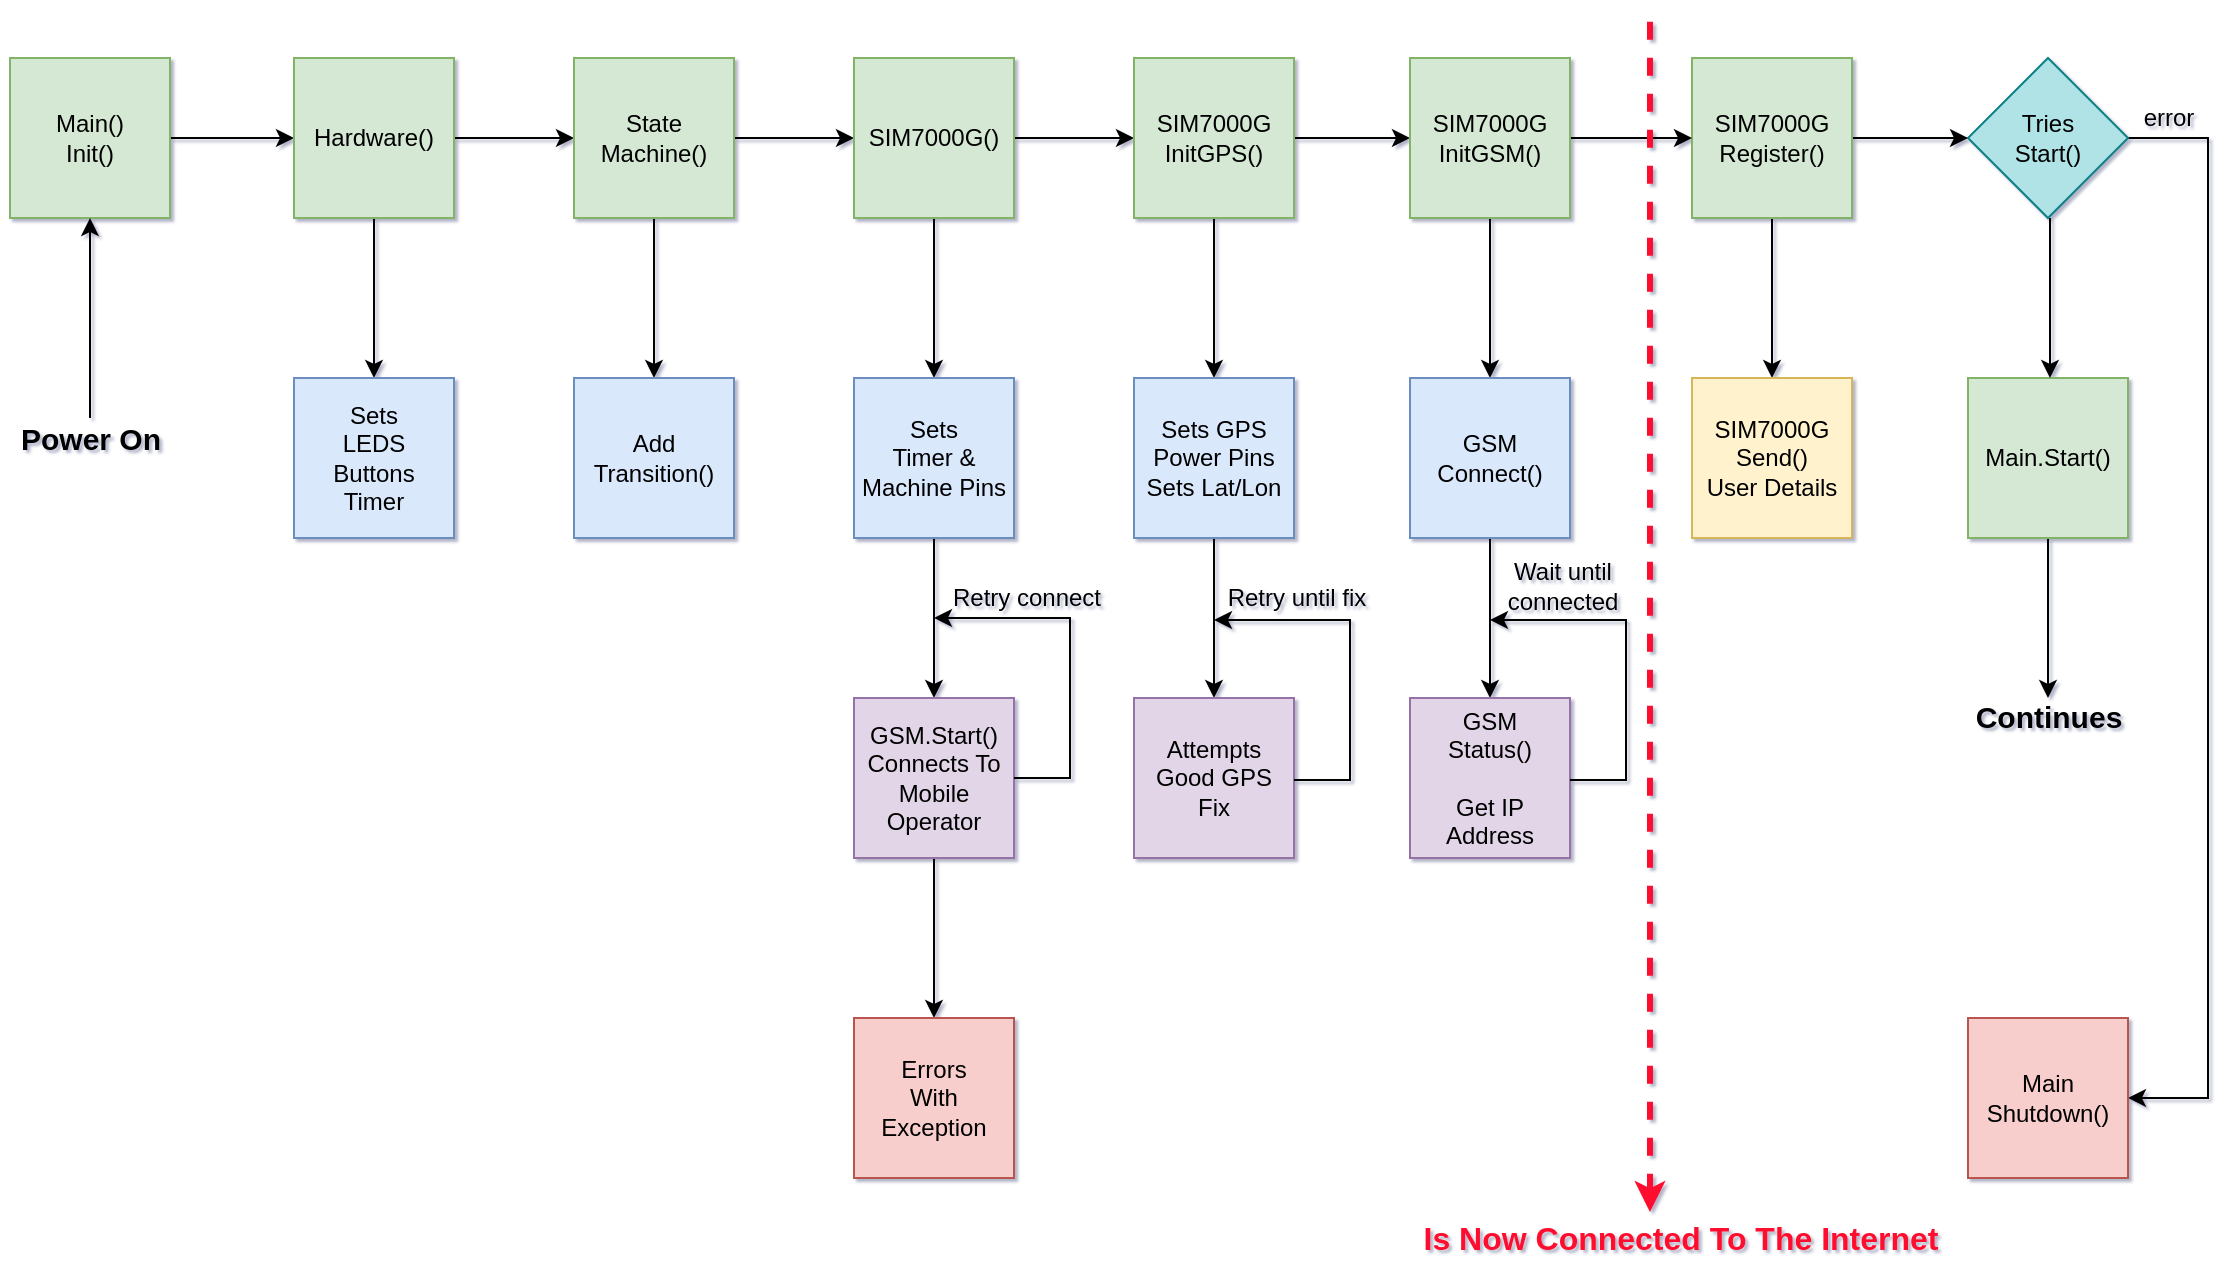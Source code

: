 <mxfile version="16.5.1" type="device"><diagram id="YP6MfUQKKnNm2DwwdcMG" name="Page-1"><mxGraphModel dx="1368" dy="878" grid="1" gridSize="10" guides="1" tooltips="1" connect="1" arrows="1" fold="1" page="1" pageScale="1" pageWidth="1169" pageHeight="827" math="0" shadow="1"><root><mxCell id="0"/><mxCell id="1" parent="0"/><mxCell id="U00drlHAvI_l8ygT_lff-9" style="edgeStyle=orthogonalEdgeStyle;rounded=0;orthogonalLoop=1;jettySize=auto;html=1;entryX=0;entryY=0.5;entryDx=0;entryDy=0;" parent="1" source="U00drlHAvI_l8ygT_lff-1" target="U00drlHAvI_l8ygT_lff-7" edge="1"><mxGeometry relative="1" as="geometry"/></mxCell><mxCell id="U00drlHAvI_l8ygT_lff-1" value="Main()&lt;br&gt;Init()" style="whiteSpace=wrap;html=1;aspect=fixed;fillColor=#d5e8d4;strokeColor=#82b366;" parent="1" vertex="1"><mxGeometry x="40" y="40" width="80" height="80" as="geometry"/></mxCell><mxCell id="U00drlHAvI_l8ygT_lff-42" style="edgeStyle=orthogonalEdgeStyle;rounded=0;orthogonalLoop=1;jettySize=auto;html=1;" parent="1" source="U00drlHAvI_l8ygT_lff-2" edge="1"><mxGeometry relative="1" as="geometry"><mxPoint x="1059" y="360" as="targetPoint"/></mxGeometry></mxCell><mxCell id="U00drlHAvI_l8ygT_lff-2" value="Main.Start()" style="whiteSpace=wrap;html=1;aspect=fixed;fillColor=#d5e8d4;strokeColor=#82b366;" parent="1" vertex="1"><mxGeometry x="1019" y="200" width="80" height="80" as="geometry"/></mxCell><mxCell id="U00drlHAvI_l8ygT_lff-4" style="edgeStyle=orthogonalEdgeStyle;rounded=0;orthogonalLoop=1;jettySize=auto;html=1;entryX=0.5;entryY=0;entryDx=0;entryDy=0;" parent="1" edge="1"><mxGeometry relative="1" as="geometry"><mxPoint x="1060" y="120" as="sourcePoint"/><mxPoint x="1060" y="200" as="targetPoint"/></mxGeometry></mxCell><mxCell id="U00drlHAvI_l8ygT_lff-35" style="edgeStyle=orthogonalEdgeStyle;rounded=0;orthogonalLoop=1;jettySize=auto;html=1;entryX=1;entryY=0.5;entryDx=0;entryDy=0;" parent="1" source="U00drlHAvI_l8ygT_lff-3" target="U00drlHAvI_l8ygT_lff-34" edge="1"><mxGeometry relative="1" as="geometry"><Array as="points"><mxPoint x="1139" y="80"/><mxPoint x="1139" y="560"/></Array></mxGeometry></mxCell><mxCell id="U00drlHAvI_l8ygT_lff-3" value="Tries&lt;br&gt;Start()" style="rhombus;whiteSpace=wrap;html=1;fillColor=#b0e3e6;strokeColor=#0e8088;" parent="1" vertex="1"><mxGeometry x="1019" y="40" width="80" height="80" as="geometry"/></mxCell><mxCell id="U00drlHAvI_l8ygT_lff-6" value="error" style="text;html=1;align=center;verticalAlign=middle;resizable=0;points=[];autosize=1;strokeColor=none;fillColor=none;" parent="1" vertex="1"><mxGeometry x="1099" y="60" width="40" height="20" as="geometry"/></mxCell><mxCell id="U00drlHAvI_l8ygT_lff-10" style="edgeStyle=orthogonalEdgeStyle;rounded=0;orthogonalLoop=1;jettySize=auto;html=1;" parent="1" source="U00drlHAvI_l8ygT_lff-7" target="U00drlHAvI_l8ygT_lff-8" edge="1"><mxGeometry relative="1" as="geometry"/></mxCell><mxCell id="U00drlHAvI_l8ygT_lff-14" style="edgeStyle=orthogonalEdgeStyle;rounded=0;orthogonalLoop=1;jettySize=auto;html=1;entryX=0;entryY=0.5;entryDx=0;entryDy=0;" parent="1" source="U00drlHAvI_l8ygT_lff-7" target="U00drlHAvI_l8ygT_lff-11" edge="1"><mxGeometry relative="1" as="geometry"/></mxCell><mxCell id="U00drlHAvI_l8ygT_lff-7" value="Hardware()" style="whiteSpace=wrap;html=1;aspect=fixed;fillColor=#d5e8d4;strokeColor=#82b366;" parent="1" vertex="1"><mxGeometry x="182" y="40" width="80" height="80" as="geometry"/></mxCell><mxCell id="U00drlHAvI_l8ygT_lff-8" value="Sets&lt;br&gt;LEDS&lt;br&gt;Buttons&lt;br&gt;Timer" style="whiteSpace=wrap;html=1;aspect=fixed;fillColor=#dae8fc;strokeColor=#6c8ebf;" parent="1" vertex="1"><mxGeometry x="182" y="200" width="80" height="80" as="geometry"/></mxCell><mxCell id="U00drlHAvI_l8ygT_lff-13" style="edgeStyle=orthogonalEdgeStyle;rounded=0;orthogonalLoop=1;jettySize=auto;html=1;entryX=0.5;entryY=0;entryDx=0;entryDy=0;" parent="1" source="U00drlHAvI_l8ygT_lff-11" target="U00drlHAvI_l8ygT_lff-12" edge="1"><mxGeometry relative="1" as="geometry"/></mxCell><mxCell id="U00drlHAvI_l8ygT_lff-16" style="edgeStyle=orthogonalEdgeStyle;rounded=0;orthogonalLoop=1;jettySize=auto;html=1;entryX=0;entryY=0.5;entryDx=0;entryDy=0;" parent="1" source="U00drlHAvI_l8ygT_lff-11" target="U00drlHAvI_l8ygT_lff-15" edge="1"><mxGeometry relative="1" as="geometry"/></mxCell><mxCell id="U00drlHAvI_l8ygT_lff-11" value="State&lt;br&gt;Machine()" style="whiteSpace=wrap;html=1;aspect=fixed;fillColor=#d5e8d4;strokeColor=#82b366;" parent="1" vertex="1"><mxGeometry x="322" y="40" width="80" height="80" as="geometry"/></mxCell><mxCell id="U00drlHAvI_l8ygT_lff-12" value="Add&lt;br&gt;Transition()" style="whiteSpace=wrap;html=1;aspect=fixed;fillColor=#dae8fc;strokeColor=#6c8ebf;" parent="1" vertex="1"><mxGeometry x="322" y="200" width="80" height="80" as="geometry"/></mxCell><mxCell id="U00drlHAvI_l8ygT_lff-24" style="edgeStyle=orthogonalEdgeStyle;rounded=0;orthogonalLoop=1;jettySize=auto;html=1;exitX=0.5;exitY=1;exitDx=0;exitDy=0;entryX=0.5;entryY=0;entryDx=0;entryDy=0;" parent="1" source="U00drlHAvI_l8ygT_lff-15" target="U00drlHAvI_l8ygT_lff-17" edge="1"><mxGeometry relative="1" as="geometry"/></mxCell><mxCell id="U00drlHAvI_l8ygT_lff-26" style="edgeStyle=orthogonalEdgeStyle;rounded=0;orthogonalLoop=1;jettySize=auto;html=1;entryX=0;entryY=0.5;entryDx=0;entryDy=0;" parent="1" source="U00drlHAvI_l8ygT_lff-15" target="U00drlHAvI_l8ygT_lff-25" edge="1"><mxGeometry relative="1" as="geometry"/></mxCell><mxCell id="U00drlHAvI_l8ygT_lff-15" value="SIM7000G()" style="whiteSpace=wrap;html=1;aspect=fixed;fillColor=#d5e8d4;strokeColor=#82b366;" parent="1" vertex="1"><mxGeometry x="462" y="40" width="80" height="80" as="geometry"/></mxCell><mxCell id="U00drlHAvI_l8ygT_lff-19" style="edgeStyle=orthogonalEdgeStyle;rounded=0;orthogonalLoop=1;jettySize=auto;html=1;entryX=0.5;entryY=0;entryDx=0;entryDy=0;" parent="1" source="U00drlHAvI_l8ygT_lff-17" target="U00drlHAvI_l8ygT_lff-18" edge="1"><mxGeometry relative="1" as="geometry"/></mxCell><mxCell id="U00drlHAvI_l8ygT_lff-17" value="Sets&lt;br&gt;Timer &amp;amp;&lt;br&gt;Machine Pins" style="whiteSpace=wrap;html=1;aspect=fixed;fillColor=#dae8fc;strokeColor=#6c8ebf;" parent="1" vertex="1"><mxGeometry x="462" y="200" width="80" height="80" as="geometry"/></mxCell><mxCell id="U00drlHAvI_l8ygT_lff-23" style="edgeStyle=orthogonalEdgeStyle;rounded=0;orthogonalLoop=1;jettySize=auto;html=1;entryX=0.5;entryY=0;entryDx=0;entryDy=0;" parent="1" source="U00drlHAvI_l8ygT_lff-18" target="U00drlHAvI_l8ygT_lff-22" edge="1"><mxGeometry relative="1" as="geometry"/></mxCell><mxCell id="U00drlHAvI_l8ygT_lff-18" value="GSM.Start()&lt;br&gt;Connects To&lt;br&gt;Mobile&lt;br&gt;Operator" style="whiteSpace=wrap;html=1;aspect=fixed;fillColor=#e1d5e7;strokeColor=#9673a6;" parent="1" vertex="1"><mxGeometry x="462" y="360" width="80" height="80" as="geometry"/></mxCell><mxCell id="U00drlHAvI_l8ygT_lff-20" value="" style="endArrow=classic;html=1;rounded=0;exitX=1;exitY=0.5;exitDx=0;exitDy=0;" parent="1" source="U00drlHAvI_l8ygT_lff-18" edge="1"><mxGeometry width="50" height="50" relative="1" as="geometry"><mxPoint x="422" y="350" as="sourcePoint"/><mxPoint x="502" y="320" as="targetPoint"/><Array as="points"><mxPoint x="570" y="400"/><mxPoint x="570" y="370"/><mxPoint x="570" y="320"/></Array></mxGeometry></mxCell><mxCell id="U00drlHAvI_l8ygT_lff-21" value="Retry connect" style="text;html=1;align=center;verticalAlign=middle;resizable=0;points=[];autosize=1;strokeColor=none;fillColor=none;" parent="1" vertex="1"><mxGeometry x="503" y="300" width="90" height="20" as="geometry"/></mxCell><mxCell id="U00drlHAvI_l8ygT_lff-22" value="Errors&lt;br&gt;With&lt;br&gt;Exception" style="whiteSpace=wrap;html=1;aspect=fixed;fillColor=#f8cecc;strokeColor=#b85450;" parent="1" vertex="1"><mxGeometry x="462" y="520" width="80" height="80" as="geometry"/></mxCell><mxCell id="U00drlHAvI_l8ygT_lff-28" style="edgeStyle=orthogonalEdgeStyle;rounded=0;orthogonalLoop=1;jettySize=auto;html=1;entryX=0.5;entryY=0;entryDx=0;entryDy=0;" parent="1" source="U00drlHAvI_l8ygT_lff-25" target="U00drlHAvI_l8ygT_lff-27" edge="1"><mxGeometry relative="1" as="geometry"/></mxCell><mxCell id="Hc01yn0TxI8XJFy_XOo_-10" value="" style="edgeStyle=orthogonalEdgeStyle;rounded=0;orthogonalLoop=1;jettySize=auto;html=1;" edge="1" parent="1" source="U00drlHAvI_l8ygT_lff-25" target="Hc01yn0TxI8XJFy_XOo_-4"><mxGeometry relative="1" as="geometry"/></mxCell><mxCell id="U00drlHAvI_l8ygT_lff-25" value="SIM7000G&lt;br&gt;InitGPS()" style="whiteSpace=wrap;html=1;aspect=fixed;fillColor=#d5e8d4;strokeColor=#82b366;" parent="1" vertex="1"><mxGeometry x="602" y="40" width="80" height="80" as="geometry"/></mxCell><mxCell id="U00drlHAvI_l8ygT_lff-37" style="edgeStyle=orthogonalEdgeStyle;rounded=0;orthogonalLoop=1;jettySize=auto;html=1;entryX=0.5;entryY=0;entryDx=0;entryDy=0;" parent="1" source="U00drlHAvI_l8ygT_lff-27" target="U00drlHAvI_l8ygT_lff-36" edge="1"><mxGeometry relative="1" as="geometry"/></mxCell><mxCell id="U00drlHAvI_l8ygT_lff-27" value="Sets GPS&lt;br&gt;Power Pins&lt;br&gt;Sets Lat/Lon" style="whiteSpace=wrap;html=1;aspect=fixed;fillColor=#dae8fc;strokeColor=#6c8ebf;" parent="1" vertex="1"><mxGeometry x="602" y="200" width="80" height="80" as="geometry"/></mxCell><mxCell id="U00drlHAvI_l8ygT_lff-31" style="edgeStyle=orthogonalEdgeStyle;rounded=0;orthogonalLoop=1;jettySize=auto;html=1;entryX=0.5;entryY=0;entryDx=0;entryDy=0;" parent="1" source="U00drlHAvI_l8ygT_lff-29" target="U00drlHAvI_l8ygT_lff-30" edge="1"><mxGeometry relative="1" as="geometry"/></mxCell><mxCell id="U00drlHAvI_l8ygT_lff-33" style="edgeStyle=orthogonalEdgeStyle;rounded=0;orthogonalLoop=1;jettySize=auto;html=1;entryX=0;entryY=0.5;entryDx=0;entryDy=0;" parent="1" source="U00drlHAvI_l8ygT_lff-29" target="U00drlHAvI_l8ygT_lff-3" edge="1"><mxGeometry relative="1" as="geometry"/></mxCell><mxCell id="U00drlHAvI_l8ygT_lff-29" value="SIM7000G&lt;br&gt;Register()" style="whiteSpace=wrap;html=1;aspect=fixed;fillColor=#d5e8d4;strokeColor=#82b366;" parent="1" vertex="1"><mxGeometry x="881" y="40" width="80" height="80" as="geometry"/></mxCell><mxCell id="U00drlHAvI_l8ygT_lff-30" value="SIM7000G&lt;br&gt;Send()&lt;br&gt;User Details" style="whiteSpace=wrap;html=1;aspect=fixed;fillColor=#fff2cc;strokeColor=#d6b656;" parent="1" vertex="1"><mxGeometry x="881" y="200" width="80" height="80" as="geometry"/></mxCell><mxCell id="U00drlHAvI_l8ygT_lff-34" value="Main&lt;br&gt;Shutdown()" style="whiteSpace=wrap;html=1;aspect=fixed;fillColor=#f8cecc;strokeColor=#b85450;" parent="1" vertex="1"><mxGeometry x="1019" y="520" width="80" height="80" as="geometry"/></mxCell><mxCell id="U00drlHAvI_l8ygT_lff-36" value="Attempts&lt;br&gt;Good GPS&lt;br&gt;Fix" style="whiteSpace=wrap;html=1;aspect=fixed;fillColor=#e1d5e7;strokeColor=#9673a6;" parent="1" vertex="1"><mxGeometry x="602" y="360" width="80" height="80" as="geometry"/></mxCell><mxCell id="U00drlHAvI_l8ygT_lff-41" value="Retry until fix" style="text;html=1;align=center;verticalAlign=middle;resizable=0;points=[];autosize=1;strokeColor=none;fillColor=none;" parent="1" vertex="1"><mxGeometry x="643" y="300" width="80" height="20" as="geometry"/></mxCell><mxCell id="U00drlHAvI_l8ygT_lff-43" value="&lt;b&gt;&lt;font style=&quot;font-size: 15px&quot;&gt;Continues&lt;/font&gt;&lt;/b&gt;" style="text;html=1;align=center;verticalAlign=middle;resizable=0;points=[];autosize=1;strokeColor=none;fillColor=none;" parent="1" vertex="1"><mxGeometry x="1014" y="359" width="90" height="20" as="geometry"/></mxCell><mxCell id="U00drlHAvI_l8ygT_lff-45" style="edgeStyle=orthogonalEdgeStyle;rounded=0;orthogonalLoop=1;jettySize=auto;html=1;entryX=0.5;entryY=1;entryDx=0;entryDy=0;fontSize=15;" parent="1" source="U00drlHAvI_l8ygT_lff-44" target="U00drlHAvI_l8ygT_lff-1" edge="1"><mxGeometry relative="1" as="geometry"/></mxCell><mxCell id="U00drlHAvI_l8ygT_lff-44" value="&lt;b&gt;&lt;font style=&quot;font-size: 15px&quot;&gt;Power On&lt;/font&gt;&lt;/b&gt;" style="text;html=1;align=center;verticalAlign=middle;resizable=0;points=[];autosize=1;strokeColor=none;fillColor=none;" parent="1" vertex="1"><mxGeometry x="35" y="220" width="90" height="20" as="geometry"/></mxCell><mxCell id="Hc01yn0TxI8XJFy_XOo_-3" value="" style="endArrow=classic;html=1;rounded=0;exitX=1;exitY=0.5;exitDx=0;exitDy=0;" edge="1" parent="1"><mxGeometry width="50" height="50" relative="1" as="geometry"><mxPoint x="682" y="401" as="sourcePoint"/><mxPoint x="642" y="321" as="targetPoint"/><Array as="points"><mxPoint x="710" y="401"/><mxPoint x="710" y="371"/><mxPoint x="710" y="321"/></Array></mxGeometry></mxCell><mxCell id="Hc01yn0TxI8XJFy_XOo_-9" value="" style="edgeStyle=orthogonalEdgeStyle;rounded=0;orthogonalLoop=1;jettySize=auto;html=1;" edge="1" parent="1" source="Hc01yn0TxI8XJFy_XOo_-4" target="Hc01yn0TxI8XJFy_XOo_-5"><mxGeometry relative="1" as="geometry"/></mxCell><mxCell id="Hc01yn0TxI8XJFy_XOo_-11" value="" style="edgeStyle=orthogonalEdgeStyle;rounded=0;orthogonalLoop=1;jettySize=auto;html=1;" edge="1" parent="1" source="Hc01yn0TxI8XJFy_XOo_-4" target="U00drlHAvI_l8ygT_lff-29"><mxGeometry relative="1" as="geometry"/></mxCell><mxCell id="Hc01yn0TxI8XJFy_XOo_-4" value="SIM7000G&lt;br&gt;InitGSM()" style="whiteSpace=wrap;html=1;aspect=fixed;fillColor=#d5e8d4;strokeColor=#82b366;" vertex="1" parent="1"><mxGeometry x="740" y="40" width="80" height="80" as="geometry"/></mxCell><mxCell id="Hc01yn0TxI8XJFy_XOo_-12" value="" style="edgeStyle=orthogonalEdgeStyle;rounded=0;orthogonalLoop=1;jettySize=auto;html=1;" edge="1" parent="1" source="Hc01yn0TxI8XJFy_XOo_-5" target="Hc01yn0TxI8XJFy_XOo_-6"><mxGeometry relative="1" as="geometry"/></mxCell><mxCell id="Hc01yn0TxI8XJFy_XOo_-5" value="GSM&lt;br&gt;Connect()" style="whiteSpace=wrap;html=1;aspect=fixed;fillColor=#dae8fc;strokeColor=#6c8ebf;" vertex="1" parent="1"><mxGeometry x="740" y="200" width="80" height="80" as="geometry"/></mxCell><mxCell id="Hc01yn0TxI8XJFy_XOo_-6" value="GSM&lt;br&gt;Status()&lt;br&gt;&lt;br&gt;Get IP Address" style="whiteSpace=wrap;html=1;aspect=fixed;fillColor=#e1d5e7;strokeColor=#9673a6;" vertex="1" parent="1"><mxGeometry x="740" y="360" width="80" height="80" as="geometry"/></mxCell><mxCell id="Hc01yn0TxI8XJFy_XOo_-7" value="Wait until&lt;br&gt;connected" style="text;html=1;align=center;verticalAlign=middle;resizable=0;points=[];autosize=1;strokeColor=none;fillColor=none;" vertex="1" parent="1"><mxGeometry x="781" y="289" width="70" height="30" as="geometry"/></mxCell><mxCell id="Hc01yn0TxI8XJFy_XOo_-8" value="" style="endArrow=classic;html=1;rounded=0;exitX=1;exitY=0.5;exitDx=0;exitDy=0;" edge="1" parent="1"><mxGeometry width="50" height="50" relative="1" as="geometry"><mxPoint x="820" y="401" as="sourcePoint"/><mxPoint x="780" y="321" as="targetPoint"/><Array as="points"><mxPoint x="848" y="401"/><mxPoint x="848" y="371"/><mxPoint x="848" y="321"/></Array></mxGeometry></mxCell><mxCell id="Hc01yn0TxI8XJFy_XOo_-14" value="" style="endArrow=none;dashed=1;html=1;rounded=0;strokeWidth=3;strokeColor=#FF0D2D;endFill=0;startArrow=classic;startFill=1;" edge="1" parent="1"><mxGeometry width="50" height="50" relative="1" as="geometry"><mxPoint x="860" y="617" as="sourcePoint"/><mxPoint x="860" y="20" as="targetPoint"/></mxGeometry></mxCell><mxCell id="Hc01yn0TxI8XJFy_XOo_-15" value="&lt;font style=&quot;font-size: 16px&quot; color=&quot;#ff0d2d&quot;&gt;&lt;b&gt;Is Now Connected To The Internet&lt;/b&gt;&lt;/font&gt;" style="text;html=1;align=center;verticalAlign=middle;resizable=0;points=[];autosize=1;strokeColor=none;fillColor=none;" vertex="1" parent="1"><mxGeometry x="740" y="620" width="270" height="20" as="geometry"/></mxCell></root></mxGraphModel></diagram></mxfile>